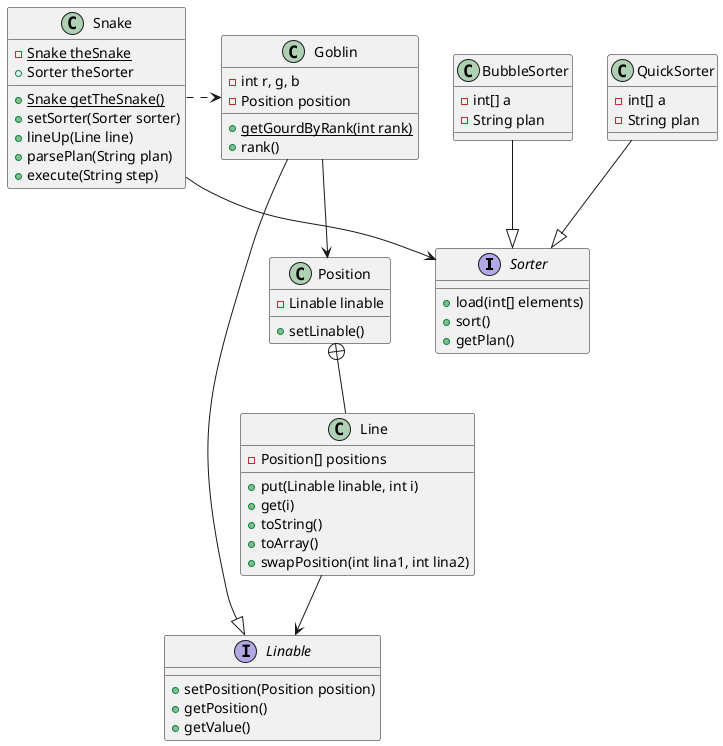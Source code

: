@startuml my_line.pu

interface Sorter {
    +load(int[] elements)
    +sort()
    +getPlan()
}

class BubbleSorter {
    -int[] a
    -String plan
}

class QuickSorter {
    -int[] a
    -String plan
}

BubbleSorter --|> Sorter
QuickSorter --|> Sorter

interface Linable {
    +setPosition(Position position)
    +getPosition()
    +getValue()
}

class Goblin {
    -int r, g, b
    -Position position
    +{static} getGourdByRank(int rank)
    +rank()
}

Goblin --|> Linable
Goblin --> Position

class Position {
    -Linable linable
    +setLinable()
}

class Line {
    -Position[] positions
    +put(Linable linable, int i)
    +get(i)
    +toString()
    +toArray()
    +swapPosition(int lina1, int lina2)
}

Position +-- Line
Line --> Linable

class Snake {
    -{static}Snake theSnake
    +{static}Snake getTheSnake()
    +Sorter theSorter
    +setSorter(Sorter sorter)
    +lineUp(Line line)
    +parsePlan(String plan)
    +execute(String step)
}

Snake --> Sorter
Snake .> Goblin

@enduml